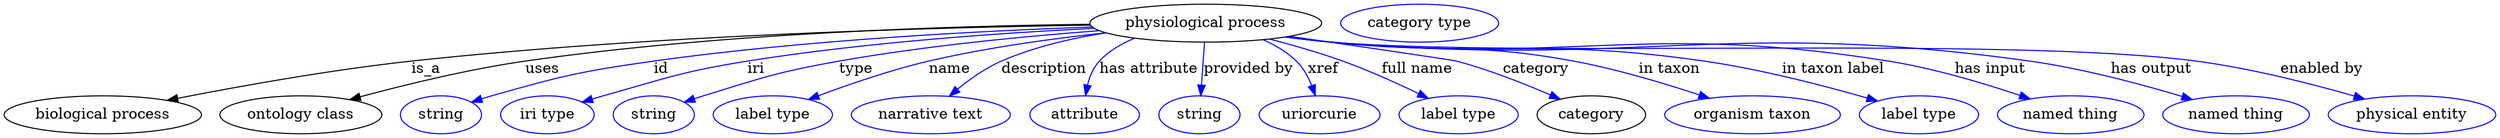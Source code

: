 digraph {
	graph [bb="0,0,2362.9,123"];
	node [label="\N"];
	"physiological process"	[height=0.5,
		label="physiological process",
		pos="1138.6,105",
		width=3.0511];
	"biological process"	[height=0.5,
		pos="93.592,18",
		width=2.5998];
	"physiological process" -> "biological process"	[label=is_a,
		lp="400.59,61.5",
		pos="e,154.74,31.684 1029.3,103.1 882.66,100.94 614.31,93.635 386.59,69 310.33,60.75 223.84,45.222 164.72,33.65"];
	"ontology class"	[height=0.5,
		pos="281.59,18",
		width=2.1304];
	"physiological process" -> "ontology class"	[label=uses,
		lp="512.09,61.5",
		pos="e,328.32,32.414 1028.8,103.86 900.34,102.34 681.52,95.572 495.59,69 441.45,61.263 380.85,46.515 338,35.033"];
	id	[color=blue,
		height=0.5,
		label=string,
		pos="414.59,18",
		width=1.0652];
	"physiological process" -> id	[color=blue,
		label=id,
		lp="626.59,61.5",
		pos="e,443.58,29.966 1031.3,101.14 926.03,97.307 761.16,88.554 619.59,69 548.96,59.244 531.24,55.278 462.59,36 459.49,35.128 456.29,34.158 \
453.09,33.138",
		style=solid];
	iri	[color=blue,
		height=0.5,
		label="iri type",
		pos="515.59,18",
		width=1.2277];
	"physiological process" -> iri	[color=blue,
		label=iri,
		lp="713.59,61.5",
		pos="e,549.14,29.97 1032.6,100.09 944.59,95.732 816.36,86.801 705.59,69 654.43,60.777 597.08,44.705 558.9,32.996",
		style=solid];
	type	[color=blue,
		height=0.5,
		label=string,
		pos="616.59,18",
		width=1.0652];
	"physiological process" -> type	[color=blue,
		label=type,
		lp="807.59,61.5",
		pos="e,645.53,29.953 1037.4,97.866 967.92,92.657 873.7,83.638 791.59,69 733.75,58.689 719.72,53.344 663.59,36 660.83,35.147 658,34.229 \
655.15,33.277",
		style=solid];
	name	[color=blue,
		height=0.5,
		label="label type",
		pos="729.59,18",
		width=1.5707];
	"physiological process" -> name	[color=blue,
		label=name,
		lp="895.59,61.5",
		pos="e,762.96,32.545 1043.4,95.918 993.1,90.495 930.52,81.926 875.59,69 840.09,60.646 801.07,47.041 772.3,36.13",
		style=solid];
	description	[color=blue,
		height=0.5,
		label="narrative text",
		pos="879.59,18",
		width=2.0943];
	"physiological process" -> description	[color=blue,
		label=description,
		lp="985.09,61.5",
		pos="e,896.57,35.762 1043.2,95.987 1010.9,90.901 975.26,82.587 944.59,69 930.03,62.549 915.79,52.19 904.36,42.57",
		style=solid];
	"has attribute"	[color=blue,
		height=0.5,
		label=attribute,
		pos="1024.6,18",
		width=1.4443];
	"physiological process" -> "has attribute"	[color=blue,
		label="has attribute",
		lp="1084.6,61.5",
		pos="e,1025.1,36.228 1070.6,90.746 1058.3,85.681 1046.5,78.678 1037.6,69 1031.9,62.793 1028.6,54.382 1026.7,46.23",
		style=solid];
	"provided by"	[color=blue,
		height=0.5,
		label=string,
		pos="1132.6,18",
		width=1.0652];
	"physiological process" -> "provided by"	[color=blue,
		label="provided by",
		lp="1179.1,61.5",
		pos="e,1133.8,36.175 1137.4,86.799 1136.6,75.163 1135.5,59.548 1134.5,46.237",
		style=solid];
	xref	[color=blue,
		height=0.5,
		label=uriorcurie,
		pos="1246.6,18",
		width=1.5887];
	"physiological process" -> xref	[color=blue,
		label=xref,
		lp="1250.1,61.5",
		pos="e,1242.6,36.207 1192.9,89.286 1204.4,84.267 1215.7,77.653 1224.6,69 1231.1,62.632 1235.9,53.979 1239.2,45.661",
		style=solid];
	"full name"	[color=blue,
		height=0.5,
		label="label type",
		pos="1378.6,18",
		width=1.5707];
	"physiological process" -> "full name"	[color=blue,
		label="full name",
		lp="1339.1,61.5",
		pos="e,1349.7,33.699 1199.1,89.905 1221.2,84.181 1246.3,77.019 1268.6,69 1293.1,60.207 1319.6,48.2 1340.5,38.157",
		style=solid];
	category	[height=0.5,
		pos="1504.6,18",
		width=1.4263];
	"physiological process" -> category	[color=blue,
		label=category,
		lp="1452.1,61.5",
		pos="e,1475,32.787 1218,92.534 1285.7,82.73 1372.7,70.04 1376.6,69 1407.2,60.875 1440.5,47.716 1465.5,36.937",
		style=solid];
	"in taxon"	[color=blue,
		height=0.5,
		label="organism taxon",
		pos="1657.6,18",
		width=2.3109];
	"physiological process" -> "in taxon"	[color=blue,
		label="in taxon",
		lp="1578.6,61.5",
		pos="e,1616.6,33.669 1216,92.218 1229.8,90.318 1244.1,88.489 1257.6,87 1359.5,75.744 1386.8,87.566 1487.6,69 1528.5,61.471 1573.6,47.955 \
1607,36.872",
		style=solid];
	"in taxon label"	[color=blue,
		height=0.5,
		label="label type",
		pos="1815.6,18",
		width=1.5707];
	"physiological process" -> "in taxon label"	[color=blue,
		label="in taxon label",
		lp="1734.1,61.5",
		pos="e,1776.2,31.095 1215,92.04 1229.1,90.124 1243.8,88.335 1257.6,87 1414.4,71.845 1455.7,91.414 1611.6,69 1665.3,61.283 1725.4,45.655 \
1766.4,33.914",
		style=solid];
	"has input"	[color=blue,
		height=0.5,
		label="named thing",
		pos="1959.6,18",
		width=1.9318];
	"physiological process" -> "has input"	[color=blue,
		label="has input",
		lp="1883.1,61.5",
		pos="e,1921.1,33.121 1214.3,91.935 1228.7,90.004 1243.6,88.237 1257.6,87 1491.9,66.335 1554.3,105.94 1786.6,69 1829.6,62.164 1877,47.97 \
1911.3,36.446",
		style=solid];
	"has output"	[color=blue,
		height=0.5,
		label="named thing",
		pos="2116.6,18",
		width=1.9318];
	"physiological process" -> "has output"	[color=blue,
		label="has output",
		lp="2036.1,61.5",
		pos="e,2075.1,32.467 1214,91.899 1228.4,89.959 1243.5,88.198 1257.6,87 1551.3,62.115 1628.6,109.68 1920.6,69 1970.6,62.03 2026.3,47.112 \
2065.5,35.375",
		style=solid];
	"enabled by"	[color=blue,
		height=0.5,
		label="physical entity",
		pos="2283.6,18",
		width=2.2026];
	"physiological process" -> "enabled by"	[color=blue,
		label="enabled by",
		lp="2198.1,61.5",
		pos="e,2238.5,32.989 1214,91.84 1228.4,89.905 1243.4,88.161 1257.6,87 1439.5,72.069 1897.7,92.761 2078.6,69 2130.3,62.214 2187.8,47.528 \
2228.8,35.819",
		style=solid];
	"named thing_category"	[color=blue,
		height=0.5,
		label="category type",
		pos="1341.6,105",
		width=2.0762];
}
